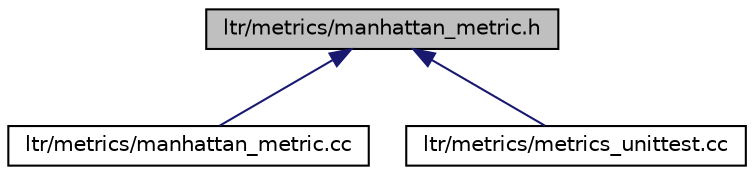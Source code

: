 digraph G
{
  edge [fontname="Helvetica",fontsize="10",labelfontname="Helvetica",labelfontsize="10"];
  node [fontname="Helvetica",fontsize="10",shape=record];
  Node1 [label="ltr/metrics/manhattan_metric.h",height=0.2,width=0.4,color="black", fillcolor="grey75", style="filled" fontcolor="black"];
  Node1 -> Node2 [dir="back",color="midnightblue",fontsize="10",style="solid",fontname="Helvetica"];
  Node2 [label="ltr/metrics/manhattan_metric.cc",height=0.2,width=0.4,color="black", fillcolor="white", style="filled",URL="$manhattan__metric_8cc.html"];
  Node1 -> Node3 [dir="back",color="midnightblue",fontsize="10",style="solid",fontname="Helvetica"];
  Node3 [label="ltr/metrics/metrics_unittest.cc",height=0.2,width=0.4,color="black", fillcolor="white", style="filled",URL="$metrics__unittest_8cc.html"];
}
